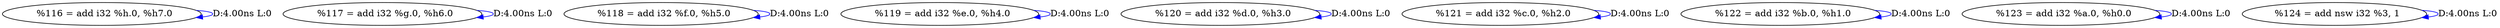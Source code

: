 digraph {
Node0x3fbcfe0[label="  %116 = add i32 %h.0, %h7.0"];
Node0x3fbcfe0 -> Node0x3fbcfe0[label="D:4.00ns L:0",color=blue];
Node0x3fbd0c0[label="  %117 = add i32 %g.0, %h6.0"];
Node0x3fbd0c0 -> Node0x3fbd0c0[label="D:4.00ns L:0",color=blue];
Node0x3fbd1a0[label="  %118 = add i32 %f.0, %h5.0"];
Node0x3fbd1a0 -> Node0x3fbd1a0[label="D:4.00ns L:0",color=blue];
Node0x3fbd280[label="  %119 = add i32 %e.0, %h4.0"];
Node0x3fbd280 -> Node0x3fbd280[label="D:4.00ns L:0",color=blue];
Node0x3fbd360[label="  %120 = add i32 %d.0, %h3.0"];
Node0x3fbd360 -> Node0x3fbd360[label="D:4.00ns L:0",color=blue];
Node0x3fbd440[label="  %121 = add i32 %c.0, %h2.0"];
Node0x3fbd440 -> Node0x3fbd440[label="D:4.00ns L:0",color=blue];
Node0x3fbd520[label="  %122 = add i32 %b.0, %h1.0"];
Node0x3fbd520 -> Node0x3fbd520[label="D:4.00ns L:0",color=blue];
Node0x3fbd600[label="  %123 = add i32 %a.0, %h0.0"];
Node0x3fbd600 -> Node0x3fbd600[label="D:4.00ns L:0",color=blue];
Node0x3fbd6e0[label="  %124 = add nsw i32 %3, 1"];
Node0x3fbd6e0 -> Node0x3fbd6e0[label="D:4.00ns L:0",color=blue];
}
